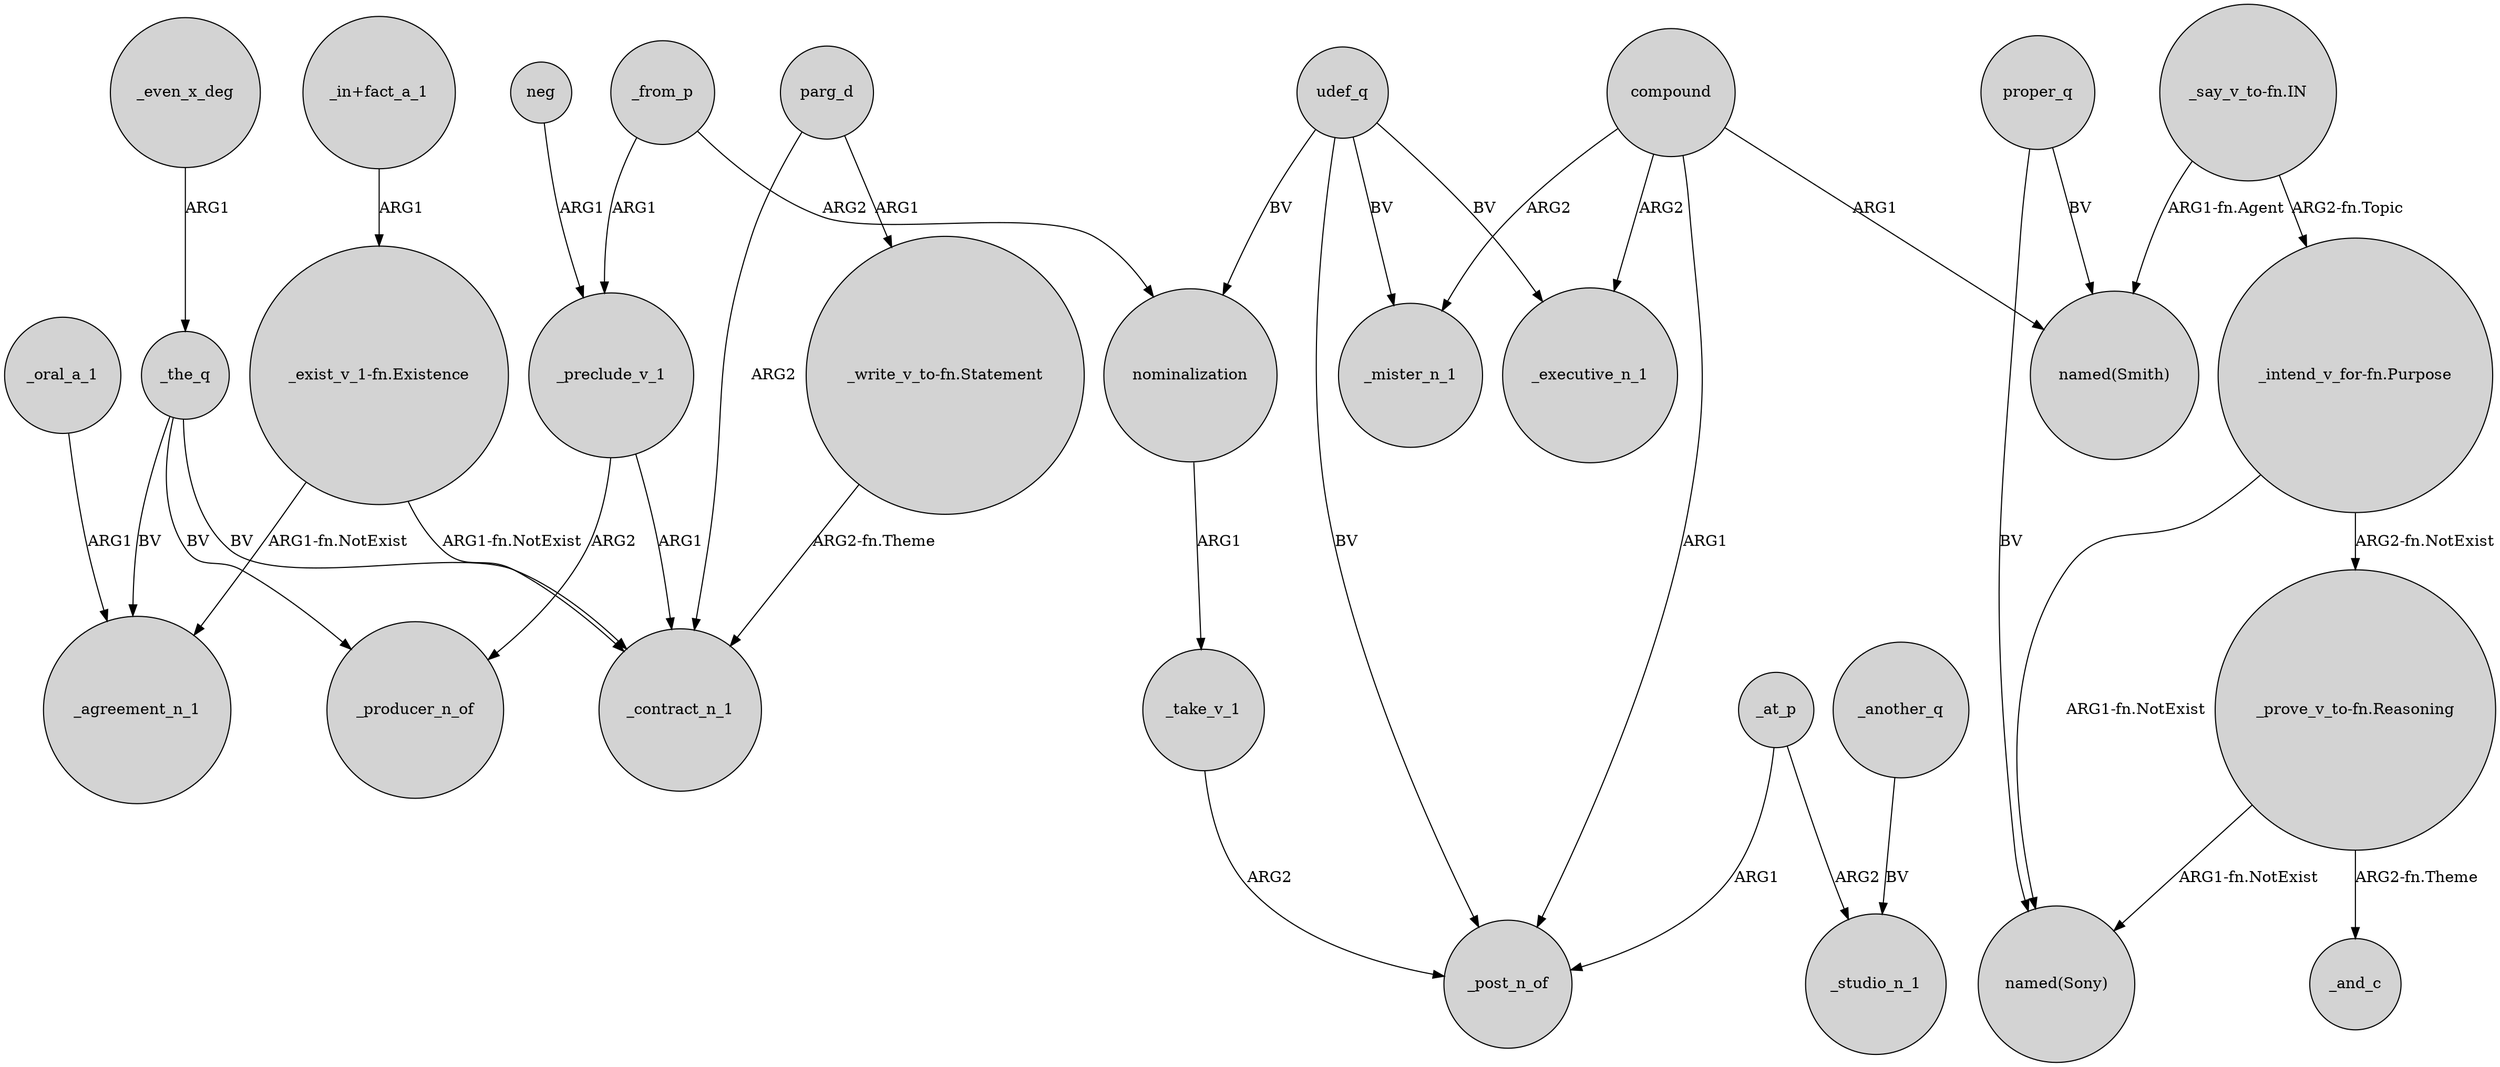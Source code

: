 digraph {
	node [shape=circle style=filled]
	"_exist_v_1-fn.Existence" -> _contract_n_1 [label="ARG1-fn.NotExist"]
	_the_q -> _producer_n_of [label=BV]
	_preclude_v_1 -> _contract_n_1 [label=ARG1]
	"_prove_v_to-fn.Reasoning" -> _and_c [label="ARG2-fn.Theme"]
	udef_q -> _executive_n_1 [label=BV]
	_another_q -> _studio_n_1 [label=BV]
	"_say_v_to-fn.IN" -> "_intend_v_for-fn.Purpose" [label="ARG2-fn.Topic"]
	compound -> _mister_n_1 [label=ARG2]
	nominalization -> _take_v_1 [label=ARG1]
	"_say_v_to-fn.IN" -> "named(Smith)" [label="ARG1-fn.Agent"]
	"_intend_v_for-fn.Purpose" -> "_prove_v_to-fn.Reasoning" [label="ARG2-fn.NotExist"]
	udef_q -> _mister_n_1 [label=BV]
	compound -> _post_n_of [label=ARG1]
	proper_q -> "named(Sony)" [label=BV]
	"_intend_v_for-fn.Purpose" -> "named(Sony)" [label="ARG1-fn.NotExist"]
	_even_x_deg -> _the_q [label=ARG1]
	"_prove_v_to-fn.Reasoning" -> "named(Sony)" [label="ARG1-fn.NotExist"]
	_the_q -> _contract_n_1 [label=BV]
	_the_q -> _agreement_n_1 [label=BV]
	_preclude_v_1 -> _producer_n_of [label=ARG2]
	parg_d -> _contract_n_1 [label=ARG2]
	"_in+fact_a_1" -> "_exist_v_1-fn.Existence" [label=ARG1]
	parg_d -> "_write_v_to-fn.Statement" [label=ARG1]
	compound -> "named(Smith)" [label=ARG1]
	"_write_v_to-fn.Statement" -> _contract_n_1 [label="ARG2-fn.Theme"]
	neg -> _preclude_v_1 [label=ARG1]
	_take_v_1 -> _post_n_of [label=ARG2]
	udef_q -> nominalization [label=BV]
	_from_p -> _preclude_v_1 [label=ARG1]
	_from_p -> nominalization [label=ARG2]
	_oral_a_1 -> _agreement_n_1 [label=ARG1]
	proper_q -> "named(Smith)" [label=BV]
	_at_p -> _studio_n_1 [label=ARG2]
	compound -> _executive_n_1 [label=ARG2]
	"_exist_v_1-fn.Existence" -> _agreement_n_1 [label="ARG1-fn.NotExist"]
	_at_p -> _post_n_of [label=ARG1]
	udef_q -> _post_n_of [label=BV]
}
